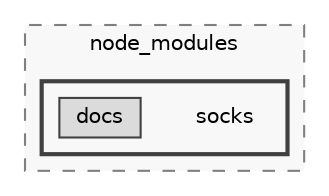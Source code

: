 digraph "backend/node_modules/socks"
{
 // LATEX_PDF_SIZE
  bgcolor="transparent";
  edge [fontname=Helvetica,fontsize=10,labelfontname=Helvetica,labelfontsize=10];
  node [fontname=Helvetica,fontsize=10,shape=box,height=0.2,width=0.4];
  compound=true
  subgraph clusterdir_86dbea9de526ba50b112ba867d8b4b1f {
    graph [ bgcolor="#f8f8f8", pencolor="grey50", label="node_modules", fontname=Helvetica,fontsize=10 style="filled,dashed", URL="dir_86dbea9de526ba50b112ba867d8b4b1f.html",tooltip=""]
  subgraph clusterdir_ae33d5ec0ee0166e1a750d7090b3cf36 {
    graph [ bgcolor="#f8f8f8", pencolor="grey25", label="", fontname=Helvetica,fontsize=10 style="filled,bold", URL="dir_ae33d5ec0ee0166e1a750d7090b3cf36.html",tooltip=""]
    dir_ae33d5ec0ee0166e1a750d7090b3cf36 [shape=plaintext, label="socks"];
  dir_6d116047d024f2f7b9e7d56a1f19223e [label="docs", fillcolor="#dbdbdb", color="grey25", style="filled", URL="dir_6d116047d024f2f7b9e7d56a1f19223e.html",tooltip=""];
  }
  }
}
